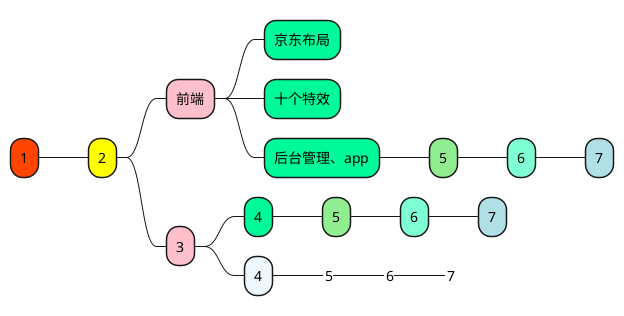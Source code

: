@startmindmap

+[#OrangeRed] 1

++[#yellow] 2


+++[#Pink] 前端

++++[#MediumSpringGreen] 京东布局
++++[#MediumSpringGreen] 十个特效
++++[#MediumSpringGreen] 后台管理、app
+++++[#LightGreen] 5
++++++[#Aquamarine] 6
+++++++[#PowderBlue] 7







+++[#Pink] 3

++++[#MediumSpringGreen] 4

+++++[#LightGreen] 5
++++++[#Aquamarine] 6
+++++++[#PowderBlue] 7

++++[#AliceBlue] 4
+++++[#GhostWhite]_ 5
++++++[#PowderBlue]_ 6
+++++++[#PowderBlue]_ 7


@endmindmap